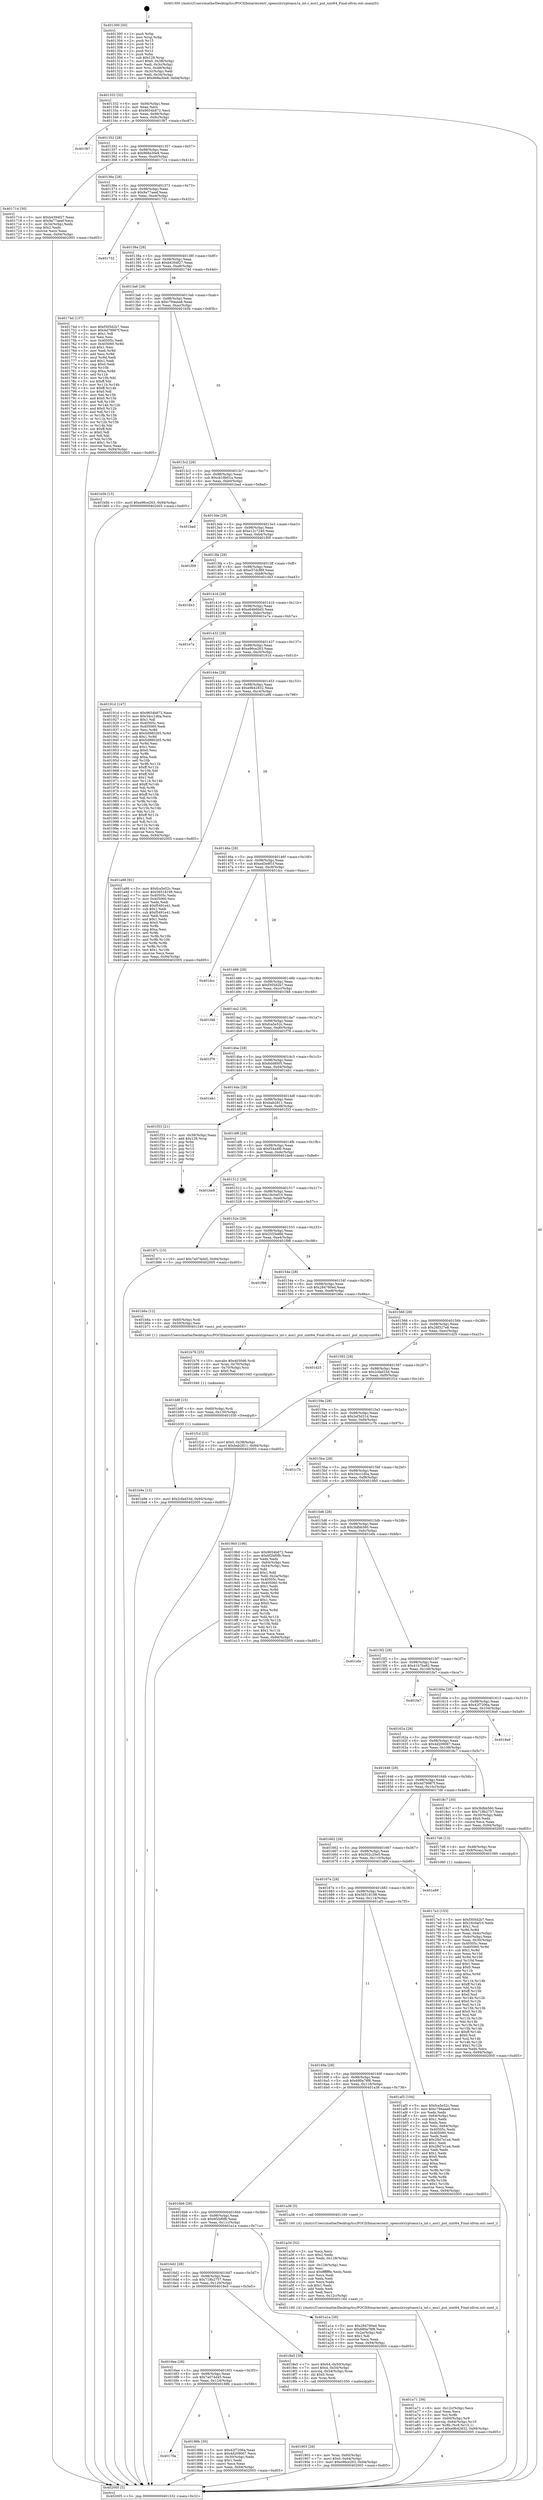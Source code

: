 digraph "0x401300" {
  label = "0x401300 (/mnt/c/Users/mathe/Desktop/tcc/POCII/binaries/extr_opensslcryptoasn1a_int.c_asn1_put_uint64_Final-ollvm.out::main(0))"
  labelloc = "t"
  node[shape=record]

  Entry [label="",width=0.3,height=0.3,shape=circle,fillcolor=black,style=filled]
  "0x401332" [label="{
     0x401332 [32]\l
     | [instrs]\l
     &nbsp;&nbsp;0x401332 \<+6\>: mov -0x94(%rbp),%eax\l
     &nbsp;&nbsp;0x401338 \<+2\>: mov %eax,%ecx\l
     &nbsp;&nbsp;0x40133a \<+6\>: sub $0x9654b872,%ecx\l
     &nbsp;&nbsp;0x401340 \<+6\>: mov %eax,-0x98(%rbp)\l
     &nbsp;&nbsp;0x401346 \<+6\>: mov %ecx,-0x9c(%rbp)\l
     &nbsp;&nbsp;0x40134c \<+6\>: je 0000000000401f67 \<main+0xc67\>\l
  }"]
  "0x401f67" [label="{
     0x401f67\l
  }", style=dashed]
  "0x401352" [label="{
     0x401352 [28]\l
     | [instrs]\l
     &nbsp;&nbsp;0x401352 \<+5\>: jmp 0000000000401357 \<main+0x57\>\l
     &nbsp;&nbsp;0x401357 \<+6\>: mov -0x98(%rbp),%eax\l
     &nbsp;&nbsp;0x40135d \<+5\>: sub $0x968a30e8,%eax\l
     &nbsp;&nbsp;0x401362 \<+6\>: mov %eax,-0xa0(%rbp)\l
     &nbsp;&nbsp;0x401368 \<+6\>: je 0000000000401714 \<main+0x414\>\l
  }"]
  Exit [label="",width=0.3,height=0.3,shape=circle,fillcolor=black,style=filled,peripheries=2]
  "0x401714" [label="{
     0x401714 [30]\l
     | [instrs]\l
     &nbsp;&nbsp;0x401714 \<+5\>: mov $0xb4394f27,%eax\l
     &nbsp;&nbsp;0x401719 \<+5\>: mov $0x9a77aeef,%ecx\l
     &nbsp;&nbsp;0x40171e \<+3\>: mov -0x34(%rbp),%edx\l
     &nbsp;&nbsp;0x401721 \<+3\>: cmp $0x2,%edx\l
     &nbsp;&nbsp;0x401724 \<+3\>: cmovne %ecx,%eax\l
     &nbsp;&nbsp;0x401727 \<+6\>: mov %eax,-0x94(%rbp)\l
     &nbsp;&nbsp;0x40172d \<+5\>: jmp 0000000000402005 \<main+0xd05\>\l
  }"]
  "0x40136e" [label="{
     0x40136e [28]\l
     | [instrs]\l
     &nbsp;&nbsp;0x40136e \<+5\>: jmp 0000000000401373 \<main+0x73\>\l
     &nbsp;&nbsp;0x401373 \<+6\>: mov -0x98(%rbp),%eax\l
     &nbsp;&nbsp;0x401379 \<+5\>: sub $0x9a77aeef,%eax\l
     &nbsp;&nbsp;0x40137e \<+6\>: mov %eax,-0xa4(%rbp)\l
     &nbsp;&nbsp;0x401384 \<+6\>: je 0000000000401732 \<main+0x432\>\l
  }"]
  "0x402005" [label="{
     0x402005 [5]\l
     | [instrs]\l
     &nbsp;&nbsp;0x402005 \<+5\>: jmp 0000000000401332 \<main+0x32\>\l
  }"]
  "0x401300" [label="{
     0x401300 [50]\l
     | [instrs]\l
     &nbsp;&nbsp;0x401300 \<+1\>: push %rbp\l
     &nbsp;&nbsp;0x401301 \<+3\>: mov %rsp,%rbp\l
     &nbsp;&nbsp;0x401304 \<+2\>: push %r15\l
     &nbsp;&nbsp;0x401306 \<+2\>: push %r14\l
     &nbsp;&nbsp;0x401308 \<+2\>: push %r13\l
     &nbsp;&nbsp;0x40130a \<+2\>: push %r12\l
     &nbsp;&nbsp;0x40130c \<+1\>: push %rbx\l
     &nbsp;&nbsp;0x40130d \<+7\>: sub $0x128,%rsp\l
     &nbsp;&nbsp;0x401314 \<+7\>: movl $0x0,-0x38(%rbp)\l
     &nbsp;&nbsp;0x40131b \<+3\>: mov %edi,-0x3c(%rbp)\l
     &nbsp;&nbsp;0x40131e \<+4\>: mov %rsi,-0x48(%rbp)\l
     &nbsp;&nbsp;0x401322 \<+3\>: mov -0x3c(%rbp),%edi\l
     &nbsp;&nbsp;0x401325 \<+3\>: mov %edi,-0x34(%rbp)\l
     &nbsp;&nbsp;0x401328 \<+10\>: movl $0x968a30e8,-0x94(%rbp)\l
  }"]
  "0x401b9e" [label="{
     0x401b9e [15]\l
     | [instrs]\l
     &nbsp;&nbsp;0x401b9e \<+10\>: movl $0x2cfad33d,-0x94(%rbp)\l
     &nbsp;&nbsp;0x401ba8 \<+5\>: jmp 0000000000402005 \<main+0xd05\>\l
  }"]
  "0x401732" [label="{
     0x401732\l
  }", style=dashed]
  "0x40138a" [label="{
     0x40138a [28]\l
     | [instrs]\l
     &nbsp;&nbsp;0x40138a \<+5\>: jmp 000000000040138f \<main+0x8f\>\l
     &nbsp;&nbsp;0x40138f \<+6\>: mov -0x98(%rbp),%eax\l
     &nbsp;&nbsp;0x401395 \<+5\>: sub $0xb4394f27,%eax\l
     &nbsp;&nbsp;0x40139a \<+6\>: mov %eax,-0xa8(%rbp)\l
     &nbsp;&nbsp;0x4013a0 \<+6\>: je 000000000040174d \<main+0x44d\>\l
  }"]
  "0x401b8f" [label="{
     0x401b8f [15]\l
     | [instrs]\l
     &nbsp;&nbsp;0x401b8f \<+4\>: mov -0x60(%rbp),%rdi\l
     &nbsp;&nbsp;0x401b93 \<+6\>: mov %eax,-0x130(%rbp)\l
     &nbsp;&nbsp;0x401b99 \<+5\>: call 0000000000401030 \<free@plt\>\l
     | [calls]\l
     &nbsp;&nbsp;0x401030 \{1\} (unknown)\l
  }"]
  "0x40174d" [label="{
     0x40174d [137]\l
     | [instrs]\l
     &nbsp;&nbsp;0x40174d \<+5\>: mov $0xf305d2b7,%eax\l
     &nbsp;&nbsp;0x401752 \<+5\>: mov $0x4d79987f,%ecx\l
     &nbsp;&nbsp;0x401757 \<+2\>: mov $0x1,%dl\l
     &nbsp;&nbsp;0x401759 \<+2\>: xor %esi,%esi\l
     &nbsp;&nbsp;0x40175b \<+7\>: mov 0x40505c,%edi\l
     &nbsp;&nbsp;0x401762 \<+8\>: mov 0x405060,%r8d\l
     &nbsp;&nbsp;0x40176a \<+3\>: sub $0x1,%esi\l
     &nbsp;&nbsp;0x40176d \<+3\>: mov %edi,%r9d\l
     &nbsp;&nbsp;0x401770 \<+3\>: add %esi,%r9d\l
     &nbsp;&nbsp;0x401773 \<+4\>: imul %r9d,%edi\l
     &nbsp;&nbsp;0x401777 \<+3\>: and $0x1,%edi\l
     &nbsp;&nbsp;0x40177a \<+3\>: cmp $0x0,%edi\l
     &nbsp;&nbsp;0x40177d \<+4\>: sete %r10b\l
     &nbsp;&nbsp;0x401781 \<+4\>: cmp $0xa,%r8d\l
     &nbsp;&nbsp;0x401785 \<+4\>: setl %r11b\l
     &nbsp;&nbsp;0x401789 \<+3\>: mov %r10b,%bl\l
     &nbsp;&nbsp;0x40178c \<+3\>: xor $0xff,%bl\l
     &nbsp;&nbsp;0x40178f \<+3\>: mov %r11b,%r14b\l
     &nbsp;&nbsp;0x401792 \<+4\>: xor $0xff,%r14b\l
     &nbsp;&nbsp;0x401796 \<+3\>: xor $0x0,%dl\l
     &nbsp;&nbsp;0x401799 \<+3\>: mov %bl,%r15b\l
     &nbsp;&nbsp;0x40179c \<+4\>: and $0x0,%r15b\l
     &nbsp;&nbsp;0x4017a0 \<+3\>: and %dl,%r10b\l
     &nbsp;&nbsp;0x4017a3 \<+3\>: mov %r14b,%r12b\l
     &nbsp;&nbsp;0x4017a6 \<+4\>: and $0x0,%r12b\l
     &nbsp;&nbsp;0x4017aa \<+3\>: and %dl,%r11b\l
     &nbsp;&nbsp;0x4017ad \<+3\>: or %r10b,%r15b\l
     &nbsp;&nbsp;0x4017b0 \<+3\>: or %r11b,%r12b\l
     &nbsp;&nbsp;0x4017b3 \<+3\>: xor %r12b,%r15b\l
     &nbsp;&nbsp;0x4017b6 \<+3\>: or %r14b,%bl\l
     &nbsp;&nbsp;0x4017b9 \<+3\>: xor $0xff,%bl\l
     &nbsp;&nbsp;0x4017bc \<+3\>: or $0x0,%dl\l
     &nbsp;&nbsp;0x4017bf \<+2\>: and %dl,%bl\l
     &nbsp;&nbsp;0x4017c1 \<+3\>: or %bl,%r15b\l
     &nbsp;&nbsp;0x4017c4 \<+4\>: test $0x1,%r15b\l
     &nbsp;&nbsp;0x4017c8 \<+3\>: cmovne %ecx,%eax\l
     &nbsp;&nbsp;0x4017cb \<+6\>: mov %eax,-0x94(%rbp)\l
     &nbsp;&nbsp;0x4017d1 \<+5\>: jmp 0000000000402005 \<main+0xd05\>\l
  }"]
  "0x4013a6" [label="{
     0x4013a6 [28]\l
     | [instrs]\l
     &nbsp;&nbsp;0x4013a6 \<+5\>: jmp 00000000004013ab \<main+0xab\>\l
     &nbsp;&nbsp;0x4013ab \<+6\>: mov -0x98(%rbp),%eax\l
     &nbsp;&nbsp;0x4013b1 \<+5\>: sub $0xc794aaa8,%eax\l
     &nbsp;&nbsp;0x4013b6 \<+6\>: mov %eax,-0xac(%rbp)\l
     &nbsp;&nbsp;0x4013bc \<+6\>: je 0000000000401b5b \<main+0x85b\>\l
  }"]
  "0x401b76" [label="{
     0x401b76 [25]\l
     | [instrs]\l
     &nbsp;&nbsp;0x401b76 \<+10\>: movabs $0x4030d6,%rdi\l
     &nbsp;&nbsp;0x401b80 \<+4\>: mov %rax,-0x70(%rbp)\l
     &nbsp;&nbsp;0x401b84 \<+4\>: mov -0x70(%rbp),%rsi\l
     &nbsp;&nbsp;0x401b88 \<+2\>: mov $0x0,%al\l
     &nbsp;&nbsp;0x401b8a \<+5\>: call 0000000000401040 \<printf@plt\>\l
     | [calls]\l
     &nbsp;&nbsp;0x401040 \{1\} (unknown)\l
  }"]
  "0x401b5b" [label="{
     0x401b5b [15]\l
     | [instrs]\l
     &nbsp;&nbsp;0x401b5b \<+10\>: movl $0xe96ce263,-0x94(%rbp)\l
     &nbsp;&nbsp;0x401b65 \<+5\>: jmp 0000000000402005 \<main+0xd05\>\l
  }"]
  "0x4013c2" [label="{
     0x4013c2 [28]\l
     | [instrs]\l
     &nbsp;&nbsp;0x4013c2 \<+5\>: jmp 00000000004013c7 \<main+0xc7\>\l
     &nbsp;&nbsp;0x4013c7 \<+6\>: mov -0x98(%rbp),%eax\l
     &nbsp;&nbsp;0x4013cd \<+5\>: sub $0xcb18b01a,%eax\l
     &nbsp;&nbsp;0x4013d2 \<+6\>: mov %eax,-0xb0(%rbp)\l
     &nbsp;&nbsp;0x4013d8 \<+6\>: je 0000000000401bad \<main+0x8ad\>\l
  }"]
  "0x401a71" [label="{
     0x401a71 [39]\l
     | [instrs]\l
     &nbsp;&nbsp;0x401a71 \<+6\>: mov -0x12c(%rbp),%ecx\l
     &nbsp;&nbsp;0x401a77 \<+3\>: imul %eax,%ecx\l
     &nbsp;&nbsp;0x401a7a \<+3\>: mov %cl,%r8b\l
     &nbsp;&nbsp;0x401a7d \<+4\>: mov -0x60(%rbp),%r9\l
     &nbsp;&nbsp;0x401a81 \<+4\>: movslq -0x64(%rbp),%r10\l
     &nbsp;&nbsp;0x401a85 \<+4\>: mov %r8b,(%r9,%r10,1)\l
     &nbsp;&nbsp;0x401a89 \<+10\>: movl $0xe9b42832,-0x94(%rbp)\l
     &nbsp;&nbsp;0x401a93 \<+5\>: jmp 0000000000402005 \<main+0xd05\>\l
  }"]
  "0x401bad" [label="{
     0x401bad\l
  }", style=dashed]
  "0x4013de" [label="{
     0x4013de [28]\l
     | [instrs]\l
     &nbsp;&nbsp;0x4013de \<+5\>: jmp 00000000004013e3 \<main+0xe3\>\l
     &nbsp;&nbsp;0x4013e3 \<+6\>: mov -0x98(%rbp),%eax\l
     &nbsp;&nbsp;0x4013e9 \<+5\>: sub $0xe12c7240,%eax\l
     &nbsp;&nbsp;0x4013ee \<+6\>: mov %eax,-0xb4(%rbp)\l
     &nbsp;&nbsp;0x4013f4 \<+6\>: je 0000000000401f09 \<main+0xc09\>\l
  }"]
  "0x401a3d" [label="{
     0x401a3d [52]\l
     | [instrs]\l
     &nbsp;&nbsp;0x401a3d \<+2\>: xor %ecx,%ecx\l
     &nbsp;&nbsp;0x401a3f \<+5\>: mov $0x2,%edx\l
     &nbsp;&nbsp;0x401a44 \<+6\>: mov %edx,-0x128(%rbp)\l
     &nbsp;&nbsp;0x401a4a \<+1\>: cltd\l
     &nbsp;&nbsp;0x401a4b \<+6\>: mov -0x128(%rbp),%esi\l
     &nbsp;&nbsp;0x401a51 \<+2\>: idiv %esi\l
     &nbsp;&nbsp;0x401a53 \<+6\>: imul $0xfffffffe,%edx,%edx\l
     &nbsp;&nbsp;0x401a59 \<+2\>: mov %ecx,%edi\l
     &nbsp;&nbsp;0x401a5b \<+2\>: sub %edx,%edi\l
     &nbsp;&nbsp;0x401a5d \<+2\>: mov %ecx,%edx\l
     &nbsp;&nbsp;0x401a5f \<+3\>: sub $0x1,%edx\l
     &nbsp;&nbsp;0x401a62 \<+2\>: add %edx,%edi\l
     &nbsp;&nbsp;0x401a64 \<+2\>: sub %edi,%ecx\l
     &nbsp;&nbsp;0x401a66 \<+6\>: mov %ecx,-0x12c(%rbp)\l
     &nbsp;&nbsp;0x401a6c \<+5\>: call 0000000000401160 \<next_i\>\l
     | [calls]\l
     &nbsp;&nbsp;0x401160 \{4\} (/mnt/c/Users/mathe/Desktop/tcc/POCII/binaries/extr_opensslcryptoasn1a_int.c_asn1_put_uint64_Final-ollvm.out::next_i)\l
  }"]
  "0x401f09" [label="{
     0x401f09\l
  }", style=dashed]
  "0x4013fa" [label="{
     0x4013fa [28]\l
     | [instrs]\l
     &nbsp;&nbsp;0x4013fa \<+5\>: jmp 00000000004013ff \<main+0xff\>\l
     &nbsp;&nbsp;0x4013ff \<+6\>: mov -0x98(%rbp),%eax\l
     &nbsp;&nbsp;0x401405 \<+5\>: sub $0xe57dcf89,%eax\l
     &nbsp;&nbsp;0x40140a \<+6\>: mov %eax,-0xb8(%rbp)\l
     &nbsp;&nbsp;0x401410 \<+6\>: je 0000000000401d43 \<main+0xa43\>\l
  }"]
  "0x401903" [label="{
     0x401903 [26]\l
     | [instrs]\l
     &nbsp;&nbsp;0x401903 \<+4\>: mov %rax,-0x60(%rbp)\l
     &nbsp;&nbsp;0x401907 \<+7\>: movl $0x0,-0x64(%rbp)\l
     &nbsp;&nbsp;0x40190e \<+10\>: movl $0xe96ce263,-0x94(%rbp)\l
     &nbsp;&nbsp;0x401918 \<+5\>: jmp 0000000000402005 \<main+0xd05\>\l
  }"]
  "0x401d43" [label="{
     0x401d43\l
  }", style=dashed]
  "0x401416" [label="{
     0x401416 [28]\l
     | [instrs]\l
     &nbsp;&nbsp;0x401416 \<+5\>: jmp 000000000040141b \<main+0x11b\>\l
     &nbsp;&nbsp;0x40141b \<+6\>: mov -0x98(%rbp),%eax\l
     &nbsp;&nbsp;0x401421 \<+5\>: sub $0xe64b6bd3,%eax\l
     &nbsp;&nbsp;0x401426 \<+6\>: mov %eax,-0xbc(%rbp)\l
     &nbsp;&nbsp;0x40142c \<+6\>: je 0000000000401e7a \<main+0xb7a\>\l
  }"]
  "0x40170a" [label="{
     0x40170a\l
  }", style=dashed]
  "0x401e7a" [label="{
     0x401e7a\l
  }", style=dashed]
  "0x401432" [label="{
     0x401432 [28]\l
     | [instrs]\l
     &nbsp;&nbsp;0x401432 \<+5\>: jmp 0000000000401437 \<main+0x137\>\l
     &nbsp;&nbsp;0x401437 \<+6\>: mov -0x98(%rbp),%eax\l
     &nbsp;&nbsp;0x40143d \<+5\>: sub $0xe96ce263,%eax\l
     &nbsp;&nbsp;0x401442 \<+6\>: mov %eax,-0xc0(%rbp)\l
     &nbsp;&nbsp;0x401448 \<+6\>: je 000000000040191d \<main+0x61d\>\l
  }"]
  "0x40188b" [label="{
     0x40188b [30]\l
     | [instrs]\l
     &nbsp;&nbsp;0x40188b \<+5\>: mov $0x42f7206a,%eax\l
     &nbsp;&nbsp;0x401890 \<+5\>: mov $0x4d209067,%ecx\l
     &nbsp;&nbsp;0x401895 \<+3\>: mov -0x30(%rbp),%edx\l
     &nbsp;&nbsp;0x401898 \<+3\>: cmp $0x1,%edx\l
     &nbsp;&nbsp;0x40189b \<+3\>: cmovl %ecx,%eax\l
     &nbsp;&nbsp;0x40189e \<+6\>: mov %eax,-0x94(%rbp)\l
     &nbsp;&nbsp;0x4018a4 \<+5\>: jmp 0000000000402005 \<main+0xd05\>\l
  }"]
  "0x40191d" [label="{
     0x40191d [147]\l
     | [instrs]\l
     &nbsp;&nbsp;0x40191d \<+5\>: mov $0x9654b872,%eax\l
     &nbsp;&nbsp;0x401922 \<+5\>: mov $0x34cc1d0a,%ecx\l
     &nbsp;&nbsp;0x401927 \<+2\>: mov $0x1,%dl\l
     &nbsp;&nbsp;0x401929 \<+7\>: mov 0x40505c,%esi\l
     &nbsp;&nbsp;0x401930 \<+7\>: mov 0x405060,%edi\l
     &nbsp;&nbsp;0x401937 \<+3\>: mov %esi,%r8d\l
     &nbsp;&nbsp;0x40193a \<+7\>: add $0x5d980265,%r8d\l
     &nbsp;&nbsp;0x401941 \<+4\>: sub $0x1,%r8d\l
     &nbsp;&nbsp;0x401945 \<+7\>: sub $0x5d980265,%r8d\l
     &nbsp;&nbsp;0x40194c \<+4\>: imul %r8d,%esi\l
     &nbsp;&nbsp;0x401950 \<+3\>: and $0x1,%esi\l
     &nbsp;&nbsp;0x401953 \<+3\>: cmp $0x0,%esi\l
     &nbsp;&nbsp;0x401956 \<+4\>: sete %r9b\l
     &nbsp;&nbsp;0x40195a \<+3\>: cmp $0xa,%edi\l
     &nbsp;&nbsp;0x40195d \<+4\>: setl %r10b\l
     &nbsp;&nbsp;0x401961 \<+3\>: mov %r9b,%r11b\l
     &nbsp;&nbsp;0x401964 \<+4\>: xor $0xff,%r11b\l
     &nbsp;&nbsp;0x401968 \<+3\>: mov %r10b,%bl\l
     &nbsp;&nbsp;0x40196b \<+3\>: xor $0xff,%bl\l
     &nbsp;&nbsp;0x40196e \<+3\>: xor $0x1,%dl\l
     &nbsp;&nbsp;0x401971 \<+3\>: mov %r11b,%r14b\l
     &nbsp;&nbsp;0x401974 \<+4\>: and $0xff,%r14b\l
     &nbsp;&nbsp;0x401978 \<+3\>: and %dl,%r9b\l
     &nbsp;&nbsp;0x40197b \<+3\>: mov %bl,%r15b\l
     &nbsp;&nbsp;0x40197e \<+4\>: and $0xff,%r15b\l
     &nbsp;&nbsp;0x401982 \<+3\>: and %dl,%r10b\l
     &nbsp;&nbsp;0x401985 \<+3\>: or %r9b,%r14b\l
     &nbsp;&nbsp;0x401988 \<+3\>: or %r10b,%r15b\l
     &nbsp;&nbsp;0x40198b \<+3\>: xor %r15b,%r14b\l
     &nbsp;&nbsp;0x40198e \<+3\>: or %bl,%r11b\l
     &nbsp;&nbsp;0x401991 \<+4\>: xor $0xff,%r11b\l
     &nbsp;&nbsp;0x401995 \<+3\>: or $0x1,%dl\l
     &nbsp;&nbsp;0x401998 \<+3\>: and %dl,%r11b\l
     &nbsp;&nbsp;0x40199b \<+3\>: or %r11b,%r14b\l
     &nbsp;&nbsp;0x40199e \<+4\>: test $0x1,%r14b\l
     &nbsp;&nbsp;0x4019a2 \<+3\>: cmovne %ecx,%eax\l
     &nbsp;&nbsp;0x4019a5 \<+6\>: mov %eax,-0x94(%rbp)\l
     &nbsp;&nbsp;0x4019ab \<+5\>: jmp 0000000000402005 \<main+0xd05\>\l
  }"]
  "0x40144e" [label="{
     0x40144e [28]\l
     | [instrs]\l
     &nbsp;&nbsp;0x40144e \<+5\>: jmp 0000000000401453 \<main+0x153\>\l
     &nbsp;&nbsp;0x401453 \<+6\>: mov -0x98(%rbp),%eax\l
     &nbsp;&nbsp;0x401459 \<+5\>: sub $0xe9b42832,%eax\l
     &nbsp;&nbsp;0x40145e \<+6\>: mov %eax,-0xc4(%rbp)\l
     &nbsp;&nbsp;0x401464 \<+6\>: je 0000000000401a98 \<main+0x798\>\l
  }"]
  "0x4016ee" [label="{
     0x4016ee [28]\l
     | [instrs]\l
     &nbsp;&nbsp;0x4016ee \<+5\>: jmp 00000000004016f3 \<main+0x3f3\>\l
     &nbsp;&nbsp;0x4016f3 \<+6\>: mov -0x98(%rbp),%eax\l
     &nbsp;&nbsp;0x4016f9 \<+5\>: sub $0x7a074d45,%eax\l
     &nbsp;&nbsp;0x4016fe \<+6\>: mov %eax,-0x124(%rbp)\l
     &nbsp;&nbsp;0x401704 \<+6\>: je 000000000040188b \<main+0x58b\>\l
  }"]
  "0x401a98" [label="{
     0x401a98 [91]\l
     | [instrs]\l
     &nbsp;&nbsp;0x401a98 \<+5\>: mov $0xfca5e52c,%eax\l
     &nbsp;&nbsp;0x401a9d \<+5\>: mov $0x56518198,%ecx\l
     &nbsp;&nbsp;0x401aa2 \<+7\>: mov 0x40505c,%edx\l
     &nbsp;&nbsp;0x401aa9 \<+7\>: mov 0x405060,%esi\l
     &nbsp;&nbsp;0x401ab0 \<+2\>: mov %edx,%edi\l
     &nbsp;&nbsp;0x401ab2 \<+6\>: add $0xf5491e41,%edi\l
     &nbsp;&nbsp;0x401ab8 \<+3\>: sub $0x1,%edi\l
     &nbsp;&nbsp;0x401abb \<+6\>: sub $0xf5491e41,%edi\l
     &nbsp;&nbsp;0x401ac1 \<+3\>: imul %edi,%edx\l
     &nbsp;&nbsp;0x401ac4 \<+3\>: and $0x1,%edx\l
     &nbsp;&nbsp;0x401ac7 \<+3\>: cmp $0x0,%edx\l
     &nbsp;&nbsp;0x401aca \<+4\>: sete %r8b\l
     &nbsp;&nbsp;0x401ace \<+3\>: cmp $0xa,%esi\l
     &nbsp;&nbsp;0x401ad1 \<+4\>: setl %r9b\l
     &nbsp;&nbsp;0x401ad5 \<+3\>: mov %r8b,%r10b\l
     &nbsp;&nbsp;0x401ad8 \<+3\>: and %r9b,%r10b\l
     &nbsp;&nbsp;0x401adb \<+3\>: xor %r9b,%r8b\l
     &nbsp;&nbsp;0x401ade \<+3\>: or %r8b,%r10b\l
     &nbsp;&nbsp;0x401ae1 \<+4\>: test $0x1,%r10b\l
     &nbsp;&nbsp;0x401ae5 \<+3\>: cmovne %ecx,%eax\l
     &nbsp;&nbsp;0x401ae8 \<+6\>: mov %eax,-0x94(%rbp)\l
     &nbsp;&nbsp;0x401aee \<+5\>: jmp 0000000000402005 \<main+0xd05\>\l
  }"]
  "0x40146a" [label="{
     0x40146a [28]\l
     | [instrs]\l
     &nbsp;&nbsp;0x40146a \<+5\>: jmp 000000000040146f \<main+0x16f\>\l
     &nbsp;&nbsp;0x40146f \<+6\>: mov -0x98(%rbp),%eax\l
     &nbsp;&nbsp;0x401475 \<+5\>: sub $0xed3e9f1f,%eax\l
     &nbsp;&nbsp;0x40147a \<+6\>: mov %eax,-0xc8(%rbp)\l
     &nbsp;&nbsp;0x401480 \<+6\>: je 0000000000401dcc \<main+0xacc\>\l
  }"]
  "0x4018e5" [label="{
     0x4018e5 [30]\l
     | [instrs]\l
     &nbsp;&nbsp;0x4018e5 \<+7\>: movl $0x64,-0x50(%rbp)\l
     &nbsp;&nbsp;0x4018ec \<+7\>: movl $0x4,-0x54(%rbp)\l
     &nbsp;&nbsp;0x4018f3 \<+4\>: movslq -0x54(%rbp),%rax\l
     &nbsp;&nbsp;0x4018f7 \<+4\>: shl $0x0,%rax\l
     &nbsp;&nbsp;0x4018fb \<+3\>: mov %rax,%rdi\l
     &nbsp;&nbsp;0x4018fe \<+5\>: call 0000000000401050 \<malloc@plt\>\l
     | [calls]\l
     &nbsp;&nbsp;0x401050 \{1\} (unknown)\l
  }"]
  "0x401dcc" [label="{
     0x401dcc\l
  }", style=dashed]
  "0x401486" [label="{
     0x401486 [28]\l
     | [instrs]\l
     &nbsp;&nbsp;0x401486 \<+5\>: jmp 000000000040148b \<main+0x18b\>\l
     &nbsp;&nbsp;0x40148b \<+6\>: mov -0x98(%rbp),%eax\l
     &nbsp;&nbsp;0x401491 \<+5\>: sub $0xf305d2b7,%eax\l
     &nbsp;&nbsp;0x401496 \<+6\>: mov %eax,-0xcc(%rbp)\l
     &nbsp;&nbsp;0x40149c \<+6\>: je 0000000000401f48 \<main+0xc48\>\l
  }"]
  "0x4016d2" [label="{
     0x4016d2 [28]\l
     | [instrs]\l
     &nbsp;&nbsp;0x4016d2 \<+5\>: jmp 00000000004016d7 \<main+0x3d7\>\l
     &nbsp;&nbsp;0x4016d7 \<+6\>: mov -0x98(%rbp),%eax\l
     &nbsp;&nbsp;0x4016dd \<+5\>: sub $0x718b2757,%eax\l
     &nbsp;&nbsp;0x4016e2 \<+6\>: mov %eax,-0x120(%rbp)\l
     &nbsp;&nbsp;0x4016e8 \<+6\>: je 00000000004018e5 \<main+0x5e5\>\l
  }"]
  "0x401f48" [label="{
     0x401f48\l
  }", style=dashed]
  "0x4014a2" [label="{
     0x4014a2 [28]\l
     | [instrs]\l
     &nbsp;&nbsp;0x4014a2 \<+5\>: jmp 00000000004014a7 \<main+0x1a7\>\l
     &nbsp;&nbsp;0x4014a7 \<+6\>: mov -0x98(%rbp),%eax\l
     &nbsp;&nbsp;0x4014ad \<+5\>: sub $0xfca5e52c,%eax\l
     &nbsp;&nbsp;0x4014b2 \<+6\>: mov %eax,-0xd0(%rbp)\l
     &nbsp;&nbsp;0x4014b8 \<+6\>: je 0000000000401f76 \<main+0xc76\>\l
  }"]
  "0x401a1a" [label="{
     0x401a1a [30]\l
     | [instrs]\l
     &nbsp;&nbsp;0x401a1a \<+5\>: mov $0x284780ed,%eax\l
     &nbsp;&nbsp;0x401a1f \<+5\>: mov $0x680a78f6,%ecx\l
     &nbsp;&nbsp;0x401a24 \<+3\>: mov -0x2a(%rbp),%dl\l
     &nbsp;&nbsp;0x401a27 \<+3\>: test $0x1,%dl\l
     &nbsp;&nbsp;0x401a2a \<+3\>: cmovne %ecx,%eax\l
     &nbsp;&nbsp;0x401a2d \<+6\>: mov %eax,-0x94(%rbp)\l
     &nbsp;&nbsp;0x401a33 \<+5\>: jmp 0000000000402005 \<main+0xd05\>\l
  }"]
  "0x401f76" [label="{
     0x401f76\l
  }", style=dashed]
  "0x4014be" [label="{
     0x4014be [28]\l
     | [instrs]\l
     &nbsp;&nbsp;0x4014be \<+5\>: jmp 00000000004014c3 \<main+0x1c3\>\l
     &nbsp;&nbsp;0x4014c3 \<+6\>: mov -0x98(%rbp),%eax\l
     &nbsp;&nbsp;0x4014c9 \<+5\>: sub $0x6d48005,%eax\l
     &nbsp;&nbsp;0x4014ce \<+6\>: mov %eax,-0xd4(%rbp)\l
     &nbsp;&nbsp;0x4014d4 \<+6\>: je 0000000000401eb1 \<main+0xbb1\>\l
  }"]
  "0x4016b6" [label="{
     0x4016b6 [28]\l
     | [instrs]\l
     &nbsp;&nbsp;0x4016b6 \<+5\>: jmp 00000000004016bb \<main+0x3bb\>\l
     &nbsp;&nbsp;0x4016bb \<+6\>: mov -0x98(%rbp),%eax\l
     &nbsp;&nbsp;0x4016c1 \<+5\>: sub $0x6f2bf0fb,%eax\l
     &nbsp;&nbsp;0x4016c6 \<+6\>: mov %eax,-0x11c(%rbp)\l
     &nbsp;&nbsp;0x4016cc \<+6\>: je 0000000000401a1a \<main+0x71a\>\l
  }"]
  "0x401eb1" [label="{
     0x401eb1\l
  }", style=dashed]
  "0x4014da" [label="{
     0x4014da [28]\l
     | [instrs]\l
     &nbsp;&nbsp;0x4014da \<+5\>: jmp 00000000004014df \<main+0x1df\>\l
     &nbsp;&nbsp;0x4014df \<+6\>: mov -0x98(%rbp),%eax\l
     &nbsp;&nbsp;0x4014e5 \<+5\>: sub $0xbab2811,%eax\l
     &nbsp;&nbsp;0x4014ea \<+6\>: mov %eax,-0xd8(%rbp)\l
     &nbsp;&nbsp;0x4014f0 \<+6\>: je 0000000000401f33 \<main+0xc33\>\l
  }"]
  "0x401a38" [label="{
     0x401a38 [5]\l
     | [instrs]\l
     &nbsp;&nbsp;0x401a38 \<+5\>: call 0000000000401160 \<next_i\>\l
     | [calls]\l
     &nbsp;&nbsp;0x401160 \{4\} (/mnt/c/Users/mathe/Desktop/tcc/POCII/binaries/extr_opensslcryptoasn1a_int.c_asn1_put_uint64_Final-ollvm.out::next_i)\l
  }"]
  "0x401f33" [label="{
     0x401f33 [21]\l
     | [instrs]\l
     &nbsp;&nbsp;0x401f33 \<+3\>: mov -0x38(%rbp),%eax\l
     &nbsp;&nbsp;0x401f36 \<+7\>: add $0x128,%rsp\l
     &nbsp;&nbsp;0x401f3d \<+1\>: pop %rbx\l
     &nbsp;&nbsp;0x401f3e \<+2\>: pop %r12\l
     &nbsp;&nbsp;0x401f40 \<+2\>: pop %r13\l
     &nbsp;&nbsp;0x401f42 \<+2\>: pop %r14\l
     &nbsp;&nbsp;0x401f44 \<+2\>: pop %r15\l
     &nbsp;&nbsp;0x401f46 \<+1\>: pop %rbp\l
     &nbsp;&nbsp;0x401f47 \<+1\>: ret\l
  }"]
  "0x4014f6" [label="{
     0x4014f6 [28]\l
     | [instrs]\l
     &nbsp;&nbsp;0x4014f6 \<+5\>: jmp 00000000004014fb \<main+0x1fb\>\l
     &nbsp;&nbsp;0x4014fb \<+6\>: mov -0x98(%rbp),%eax\l
     &nbsp;&nbsp;0x401501 \<+5\>: sub $0xf34a4f0,%eax\l
     &nbsp;&nbsp;0x401506 \<+6\>: mov %eax,-0xdc(%rbp)\l
     &nbsp;&nbsp;0x40150c \<+6\>: je 0000000000401be8 \<main+0x8e8\>\l
  }"]
  "0x40169a" [label="{
     0x40169a [28]\l
     | [instrs]\l
     &nbsp;&nbsp;0x40169a \<+5\>: jmp 000000000040169f \<main+0x39f\>\l
     &nbsp;&nbsp;0x40169f \<+6\>: mov -0x98(%rbp),%eax\l
     &nbsp;&nbsp;0x4016a5 \<+5\>: sub $0x680a78f6,%eax\l
     &nbsp;&nbsp;0x4016aa \<+6\>: mov %eax,-0x118(%rbp)\l
     &nbsp;&nbsp;0x4016b0 \<+6\>: je 0000000000401a38 \<main+0x738\>\l
  }"]
  "0x401be8" [label="{
     0x401be8\l
  }", style=dashed]
  "0x401512" [label="{
     0x401512 [28]\l
     | [instrs]\l
     &nbsp;&nbsp;0x401512 \<+5\>: jmp 0000000000401517 \<main+0x217\>\l
     &nbsp;&nbsp;0x401517 \<+6\>: mov -0x98(%rbp),%eax\l
     &nbsp;&nbsp;0x40151d \<+5\>: sub $0x16c0af10,%eax\l
     &nbsp;&nbsp;0x401522 \<+6\>: mov %eax,-0xe0(%rbp)\l
     &nbsp;&nbsp;0x401528 \<+6\>: je 000000000040187c \<main+0x57c\>\l
  }"]
  "0x401af3" [label="{
     0x401af3 [104]\l
     | [instrs]\l
     &nbsp;&nbsp;0x401af3 \<+5\>: mov $0xfca5e52c,%eax\l
     &nbsp;&nbsp;0x401af8 \<+5\>: mov $0xc794aaa8,%ecx\l
     &nbsp;&nbsp;0x401afd \<+2\>: xor %edx,%edx\l
     &nbsp;&nbsp;0x401aff \<+3\>: mov -0x64(%rbp),%esi\l
     &nbsp;&nbsp;0x401b02 \<+3\>: sub $0x1,%edx\l
     &nbsp;&nbsp;0x401b05 \<+2\>: sub %edx,%esi\l
     &nbsp;&nbsp;0x401b07 \<+3\>: mov %esi,-0x64(%rbp)\l
     &nbsp;&nbsp;0x401b0a \<+7\>: mov 0x40505c,%edx\l
     &nbsp;&nbsp;0x401b11 \<+7\>: mov 0x405060,%esi\l
     &nbsp;&nbsp;0x401b18 \<+2\>: mov %edx,%edi\l
     &nbsp;&nbsp;0x401b1a \<+6\>: add $0x28d7e1a4,%edi\l
     &nbsp;&nbsp;0x401b20 \<+3\>: sub $0x1,%edi\l
     &nbsp;&nbsp;0x401b23 \<+6\>: sub $0x28d7e1a4,%edi\l
     &nbsp;&nbsp;0x401b29 \<+3\>: imul %edi,%edx\l
     &nbsp;&nbsp;0x401b2c \<+3\>: and $0x1,%edx\l
     &nbsp;&nbsp;0x401b2f \<+3\>: cmp $0x0,%edx\l
     &nbsp;&nbsp;0x401b32 \<+4\>: sete %r8b\l
     &nbsp;&nbsp;0x401b36 \<+3\>: cmp $0xa,%esi\l
     &nbsp;&nbsp;0x401b39 \<+4\>: setl %r9b\l
     &nbsp;&nbsp;0x401b3d \<+3\>: mov %r8b,%r10b\l
     &nbsp;&nbsp;0x401b40 \<+3\>: and %r9b,%r10b\l
     &nbsp;&nbsp;0x401b43 \<+3\>: xor %r9b,%r8b\l
     &nbsp;&nbsp;0x401b46 \<+3\>: or %r8b,%r10b\l
     &nbsp;&nbsp;0x401b49 \<+4\>: test $0x1,%r10b\l
     &nbsp;&nbsp;0x401b4d \<+3\>: cmovne %ecx,%eax\l
     &nbsp;&nbsp;0x401b50 \<+6\>: mov %eax,-0x94(%rbp)\l
     &nbsp;&nbsp;0x401b56 \<+5\>: jmp 0000000000402005 \<main+0xd05\>\l
  }"]
  "0x40187c" [label="{
     0x40187c [15]\l
     | [instrs]\l
     &nbsp;&nbsp;0x40187c \<+10\>: movl $0x7a074d45,-0x94(%rbp)\l
     &nbsp;&nbsp;0x401886 \<+5\>: jmp 0000000000402005 \<main+0xd05\>\l
  }"]
  "0x40152e" [label="{
     0x40152e [28]\l
     | [instrs]\l
     &nbsp;&nbsp;0x40152e \<+5\>: jmp 0000000000401533 \<main+0x233\>\l
     &nbsp;&nbsp;0x401533 \<+6\>: mov -0x98(%rbp),%eax\l
     &nbsp;&nbsp;0x401539 \<+5\>: sub $0x2555e8fd,%eax\l
     &nbsp;&nbsp;0x40153e \<+6\>: mov %eax,-0xe4(%rbp)\l
     &nbsp;&nbsp;0x401544 \<+6\>: je 0000000000401f98 \<main+0xc98\>\l
  }"]
  "0x40167e" [label="{
     0x40167e [28]\l
     | [instrs]\l
     &nbsp;&nbsp;0x40167e \<+5\>: jmp 0000000000401683 \<main+0x383\>\l
     &nbsp;&nbsp;0x401683 \<+6\>: mov -0x98(%rbp),%eax\l
     &nbsp;&nbsp;0x401689 \<+5\>: sub $0x56518198,%eax\l
     &nbsp;&nbsp;0x40168e \<+6\>: mov %eax,-0x114(%rbp)\l
     &nbsp;&nbsp;0x401694 \<+6\>: je 0000000000401af3 \<main+0x7f3\>\l
  }"]
  "0x401f98" [label="{
     0x401f98\l
  }", style=dashed]
  "0x40154a" [label="{
     0x40154a [28]\l
     | [instrs]\l
     &nbsp;&nbsp;0x40154a \<+5\>: jmp 000000000040154f \<main+0x24f\>\l
     &nbsp;&nbsp;0x40154f \<+6\>: mov -0x98(%rbp),%eax\l
     &nbsp;&nbsp;0x401555 \<+5\>: sub $0x284780ed,%eax\l
     &nbsp;&nbsp;0x40155a \<+6\>: mov %eax,-0xe8(%rbp)\l
     &nbsp;&nbsp;0x401560 \<+6\>: je 0000000000401b6a \<main+0x86a\>\l
  }"]
  "0x401e89" [label="{
     0x401e89\l
  }", style=dashed]
  "0x401b6a" [label="{
     0x401b6a [12]\l
     | [instrs]\l
     &nbsp;&nbsp;0x401b6a \<+4\>: mov -0x60(%rbp),%rdi\l
     &nbsp;&nbsp;0x401b6e \<+3\>: mov -0x50(%rbp),%esi\l
     &nbsp;&nbsp;0x401b71 \<+5\>: call 0000000000401240 \<asn1_put_mymyuint64\>\l
     | [calls]\l
     &nbsp;&nbsp;0x401240 \{1\} (/mnt/c/Users/mathe/Desktop/tcc/POCII/binaries/extr_opensslcryptoasn1a_int.c_asn1_put_uint64_Final-ollvm.out::asn1_put_mymyuint64)\l
  }"]
  "0x401566" [label="{
     0x401566 [28]\l
     | [instrs]\l
     &nbsp;&nbsp;0x401566 \<+5\>: jmp 000000000040156b \<main+0x26b\>\l
     &nbsp;&nbsp;0x40156b \<+6\>: mov -0x98(%rbp),%eax\l
     &nbsp;&nbsp;0x401571 \<+5\>: sub $0x28f327e8,%eax\l
     &nbsp;&nbsp;0x401576 \<+6\>: mov %eax,-0xec(%rbp)\l
     &nbsp;&nbsp;0x40157c \<+6\>: je 0000000000401d25 \<main+0xa25\>\l
  }"]
  "0x4017e3" [label="{
     0x4017e3 [153]\l
     | [instrs]\l
     &nbsp;&nbsp;0x4017e3 \<+5\>: mov $0xf305d2b7,%ecx\l
     &nbsp;&nbsp;0x4017e8 \<+5\>: mov $0x16c0af10,%edx\l
     &nbsp;&nbsp;0x4017ed \<+3\>: mov $0x1,%sil\l
     &nbsp;&nbsp;0x4017f0 \<+3\>: xor %r8d,%r8d\l
     &nbsp;&nbsp;0x4017f3 \<+3\>: mov %eax,-0x4c(%rbp)\l
     &nbsp;&nbsp;0x4017f6 \<+3\>: mov -0x4c(%rbp),%eax\l
     &nbsp;&nbsp;0x4017f9 \<+3\>: mov %eax,-0x30(%rbp)\l
     &nbsp;&nbsp;0x4017fc \<+7\>: mov 0x40505c,%eax\l
     &nbsp;&nbsp;0x401803 \<+8\>: mov 0x405060,%r9d\l
     &nbsp;&nbsp;0x40180b \<+4\>: sub $0x1,%r8d\l
     &nbsp;&nbsp;0x40180f \<+3\>: mov %eax,%r10d\l
     &nbsp;&nbsp;0x401812 \<+3\>: add %r8d,%r10d\l
     &nbsp;&nbsp;0x401815 \<+4\>: imul %r10d,%eax\l
     &nbsp;&nbsp;0x401819 \<+3\>: and $0x1,%eax\l
     &nbsp;&nbsp;0x40181c \<+3\>: cmp $0x0,%eax\l
     &nbsp;&nbsp;0x40181f \<+4\>: sete %r11b\l
     &nbsp;&nbsp;0x401823 \<+4\>: cmp $0xa,%r9d\l
     &nbsp;&nbsp;0x401827 \<+3\>: setl %bl\l
     &nbsp;&nbsp;0x40182a \<+3\>: mov %r11b,%r14b\l
     &nbsp;&nbsp;0x40182d \<+4\>: xor $0xff,%r14b\l
     &nbsp;&nbsp;0x401831 \<+3\>: mov %bl,%r15b\l
     &nbsp;&nbsp;0x401834 \<+4\>: xor $0xff,%r15b\l
     &nbsp;&nbsp;0x401838 \<+4\>: xor $0x0,%sil\l
     &nbsp;&nbsp;0x40183c \<+3\>: mov %r14b,%r12b\l
     &nbsp;&nbsp;0x40183f \<+4\>: and $0x0,%r12b\l
     &nbsp;&nbsp;0x401843 \<+3\>: and %sil,%r11b\l
     &nbsp;&nbsp;0x401846 \<+3\>: mov %r15b,%r13b\l
     &nbsp;&nbsp;0x401849 \<+4\>: and $0x0,%r13b\l
     &nbsp;&nbsp;0x40184d \<+3\>: and %sil,%bl\l
     &nbsp;&nbsp;0x401850 \<+3\>: or %r11b,%r12b\l
     &nbsp;&nbsp;0x401853 \<+3\>: or %bl,%r13b\l
     &nbsp;&nbsp;0x401856 \<+3\>: xor %r13b,%r12b\l
     &nbsp;&nbsp;0x401859 \<+3\>: or %r15b,%r14b\l
     &nbsp;&nbsp;0x40185c \<+4\>: xor $0xff,%r14b\l
     &nbsp;&nbsp;0x401860 \<+4\>: or $0x0,%sil\l
     &nbsp;&nbsp;0x401864 \<+3\>: and %sil,%r14b\l
     &nbsp;&nbsp;0x401867 \<+3\>: or %r14b,%r12b\l
     &nbsp;&nbsp;0x40186a \<+4\>: test $0x1,%r12b\l
     &nbsp;&nbsp;0x40186e \<+3\>: cmovne %edx,%ecx\l
     &nbsp;&nbsp;0x401871 \<+6\>: mov %ecx,-0x94(%rbp)\l
     &nbsp;&nbsp;0x401877 \<+5\>: jmp 0000000000402005 \<main+0xd05\>\l
  }"]
  "0x401d25" [label="{
     0x401d25\l
  }", style=dashed]
  "0x401582" [label="{
     0x401582 [28]\l
     | [instrs]\l
     &nbsp;&nbsp;0x401582 \<+5\>: jmp 0000000000401587 \<main+0x287\>\l
     &nbsp;&nbsp;0x401587 \<+6\>: mov -0x98(%rbp),%eax\l
     &nbsp;&nbsp;0x40158d \<+5\>: sub $0x2cfad33d,%eax\l
     &nbsp;&nbsp;0x401592 \<+6\>: mov %eax,-0xf0(%rbp)\l
     &nbsp;&nbsp;0x401598 \<+6\>: je 0000000000401f1d \<main+0xc1d\>\l
  }"]
  "0x401662" [label="{
     0x401662 [28]\l
     | [instrs]\l
     &nbsp;&nbsp;0x401662 \<+5\>: jmp 0000000000401667 \<main+0x367\>\l
     &nbsp;&nbsp;0x401667 \<+6\>: mov -0x98(%rbp),%eax\l
     &nbsp;&nbsp;0x40166d \<+5\>: sub $0x502c25e5,%eax\l
     &nbsp;&nbsp;0x401672 \<+6\>: mov %eax,-0x110(%rbp)\l
     &nbsp;&nbsp;0x401678 \<+6\>: je 0000000000401e89 \<main+0xb89\>\l
  }"]
  "0x401f1d" [label="{
     0x401f1d [22]\l
     | [instrs]\l
     &nbsp;&nbsp;0x401f1d \<+7\>: movl $0x0,-0x38(%rbp)\l
     &nbsp;&nbsp;0x401f24 \<+10\>: movl $0xbab2811,-0x94(%rbp)\l
     &nbsp;&nbsp;0x401f2e \<+5\>: jmp 0000000000402005 \<main+0xd05\>\l
  }"]
  "0x40159e" [label="{
     0x40159e [28]\l
     | [instrs]\l
     &nbsp;&nbsp;0x40159e \<+5\>: jmp 00000000004015a3 \<main+0x2a3\>\l
     &nbsp;&nbsp;0x4015a3 \<+6\>: mov -0x98(%rbp),%eax\l
     &nbsp;&nbsp;0x4015a9 \<+5\>: sub $0x2ef3d31d,%eax\l
     &nbsp;&nbsp;0x4015ae \<+6\>: mov %eax,-0xf4(%rbp)\l
     &nbsp;&nbsp;0x4015b4 \<+6\>: je 0000000000401c7b \<main+0x97b\>\l
  }"]
  "0x4017d6" [label="{
     0x4017d6 [13]\l
     | [instrs]\l
     &nbsp;&nbsp;0x4017d6 \<+4\>: mov -0x48(%rbp),%rax\l
     &nbsp;&nbsp;0x4017da \<+4\>: mov 0x8(%rax),%rdi\l
     &nbsp;&nbsp;0x4017de \<+5\>: call 0000000000401060 \<atoi@plt\>\l
     | [calls]\l
     &nbsp;&nbsp;0x401060 \{1\} (unknown)\l
  }"]
  "0x401c7b" [label="{
     0x401c7b\l
  }", style=dashed]
  "0x4015ba" [label="{
     0x4015ba [28]\l
     | [instrs]\l
     &nbsp;&nbsp;0x4015ba \<+5\>: jmp 00000000004015bf \<main+0x2bf\>\l
     &nbsp;&nbsp;0x4015bf \<+6\>: mov -0x98(%rbp),%eax\l
     &nbsp;&nbsp;0x4015c5 \<+5\>: sub $0x34cc1d0a,%eax\l
     &nbsp;&nbsp;0x4015ca \<+6\>: mov %eax,-0xf8(%rbp)\l
     &nbsp;&nbsp;0x4015d0 \<+6\>: je 00000000004019b0 \<main+0x6b0\>\l
  }"]
  "0x401646" [label="{
     0x401646 [28]\l
     | [instrs]\l
     &nbsp;&nbsp;0x401646 \<+5\>: jmp 000000000040164b \<main+0x34b\>\l
     &nbsp;&nbsp;0x40164b \<+6\>: mov -0x98(%rbp),%eax\l
     &nbsp;&nbsp;0x401651 \<+5\>: sub $0x4d79987f,%eax\l
     &nbsp;&nbsp;0x401656 \<+6\>: mov %eax,-0x10c(%rbp)\l
     &nbsp;&nbsp;0x40165c \<+6\>: je 00000000004017d6 \<main+0x4d6\>\l
  }"]
  "0x4019b0" [label="{
     0x4019b0 [106]\l
     | [instrs]\l
     &nbsp;&nbsp;0x4019b0 \<+5\>: mov $0x9654b872,%eax\l
     &nbsp;&nbsp;0x4019b5 \<+5\>: mov $0x6f2bf0fb,%ecx\l
     &nbsp;&nbsp;0x4019ba \<+2\>: xor %edx,%edx\l
     &nbsp;&nbsp;0x4019bc \<+3\>: mov -0x64(%rbp),%esi\l
     &nbsp;&nbsp;0x4019bf \<+3\>: cmp -0x54(%rbp),%esi\l
     &nbsp;&nbsp;0x4019c2 \<+4\>: setl %dil\l
     &nbsp;&nbsp;0x4019c6 \<+4\>: and $0x1,%dil\l
     &nbsp;&nbsp;0x4019ca \<+4\>: mov %dil,-0x2a(%rbp)\l
     &nbsp;&nbsp;0x4019ce \<+7\>: mov 0x40505c,%esi\l
     &nbsp;&nbsp;0x4019d5 \<+8\>: mov 0x405060,%r8d\l
     &nbsp;&nbsp;0x4019dd \<+3\>: sub $0x1,%edx\l
     &nbsp;&nbsp;0x4019e0 \<+3\>: mov %esi,%r9d\l
     &nbsp;&nbsp;0x4019e3 \<+3\>: add %edx,%r9d\l
     &nbsp;&nbsp;0x4019e6 \<+4\>: imul %r9d,%esi\l
     &nbsp;&nbsp;0x4019ea \<+3\>: and $0x1,%esi\l
     &nbsp;&nbsp;0x4019ed \<+3\>: cmp $0x0,%esi\l
     &nbsp;&nbsp;0x4019f0 \<+4\>: sete %dil\l
     &nbsp;&nbsp;0x4019f4 \<+4\>: cmp $0xa,%r8d\l
     &nbsp;&nbsp;0x4019f8 \<+4\>: setl %r10b\l
     &nbsp;&nbsp;0x4019fc \<+3\>: mov %dil,%r11b\l
     &nbsp;&nbsp;0x4019ff \<+3\>: and %r10b,%r11b\l
     &nbsp;&nbsp;0x401a02 \<+3\>: xor %r10b,%dil\l
     &nbsp;&nbsp;0x401a05 \<+3\>: or %dil,%r11b\l
     &nbsp;&nbsp;0x401a08 \<+4\>: test $0x1,%r11b\l
     &nbsp;&nbsp;0x401a0c \<+3\>: cmovne %ecx,%eax\l
     &nbsp;&nbsp;0x401a0f \<+6\>: mov %eax,-0x94(%rbp)\l
     &nbsp;&nbsp;0x401a15 \<+5\>: jmp 0000000000402005 \<main+0xd05\>\l
  }"]
  "0x4015d6" [label="{
     0x4015d6 [28]\l
     | [instrs]\l
     &nbsp;&nbsp;0x4015d6 \<+5\>: jmp 00000000004015db \<main+0x2db\>\l
     &nbsp;&nbsp;0x4015db \<+6\>: mov -0x98(%rbp),%eax\l
     &nbsp;&nbsp;0x4015e1 \<+5\>: sub $0x3bfbb560,%eax\l
     &nbsp;&nbsp;0x4015e6 \<+6\>: mov %eax,-0xfc(%rbp)\l
     &nbsp;&nbsp;0x4015ec \<+6\>: je 0000000000401efa \<main+0xbfa\>\l
  }"]
  "0x4018c7" [label="{
     0x4018c7 [30]\l
     | [instrs]\l
     &nbsp;&nbsp;0x4018c7 \<+5\>: mov $0x3bfbb560,%eax\l
     &nbsp;&nbsp;0x4018cc \<+5\>: mov $0x718b2757,%ecx\l
     &nbsp;&nbsp;0x4018d1 \<+3\>: mov -0x30(%rbp),%edx\l
     &nbsp;&nbsp;0x4018d4 \<+3\>: cmp $0x0,%edx\l
     &nbsp;&nbsp;0x4018d7 \<+3\>: cmove %ecx,%eax\l
     &nbsp;&nbsp;0x4018da \<+6\>: mov %eax,-0x94(%rbp)\l
     &nbsp;&nbsp;0x4018e0 \<+5\>: jmp 0000000000402005 \<main+0xd05\>\l
  }"]
  "0x401efa" [label="{
     0x401efa\l
  }", style=dashed]
  "0x4015f2" [label="{
     0x4015f2 [28]\l
     | [instrs]\l
     &nbsp;&nbsp;0x4015f2 \<+5\>: jmp 00000000004015f7 \<main+0x2f7\>\l
     &nbsp;&nbsp;0x4015f7 \<+6\>: mov -0x98(%rbp),%eax\l
     &nbsp;&nbsp;0x4015fd \<+5\>: sub $0x41b7ba82,%eax\l
     &nbsp;&nbsp;0x401602 \<+6\>: mov %eax,-0x100(%rbp)\l
     &nbsp;&nbsp;0x401608 \<+6\>: je 0000000000401fa7 \<main+0xca7\>\l
  }"]
  "0x40162a" [label="{
     0x40162a [28]\l
     | [instrs]\l
     &nbsp;&nbsp;0x40162a \<+5\>: jmp 000000000040162f \<main+0x32f\>\l
     &nbsp;&nbsp;0x40162f \<+6\>: mov -0x98(%rbp),%eax\l
     &nbsp;&nbsp;0x401635 \<+5\>: sub $0x4d209067,%eax\l
     &nbsp;&nbsp;0x40163a \<+6\>: mov %eax,-0x108(%rbp)\l
     &nbsp;&nbsp;0x401640 \<+6\>: je 00000000004018c7 \<main+0x5c7\>\l
  }"]
  "0x401fa7" [label="{
     0x401fa7\l
  }", style=dashed]
  "0x40160e" [label="{
     0x40160e [28]\l
     | [instrs]\l
     &nbsp;&nbsp;0x40160e \<+5\>: jmp 0000000000401613 \<main+0x313\>\l
     &nbsp;&nbsp;0x401613 \<+6\>: mov -0x98(%rbp),%eax\l
     &nbsp;&nbsp;0x401619 \<+5\>: sub $0x42f7206a,%eax\l
     &nbsp;&nbsp;0x40161e \<+6\>: mov %eax,-0x104(%rbp)\l
     &nbsp;&nbsp;0x401624 \<+6\>: je 00000000004018a9 \<main+0x5a9\>\l
  }"]
  "0x4018a9" [label="{
     0x4018a9\l
  }", style=dashed]
  Entry -> "0x401300" [label=" 1"]
  "0x401332" -> "0x401f67" [label=" 0"]
  "0x401332" -> "0x401352" [label=" 41"]
  "0x401f33" -> Exit [label=" 1"]
  "0x401352" -> "0x401714" [label=" 1"]
  "0x401352" -> "0x40136e" [label=" 40"]
  "0x401714" -> "0x402005" [label=" 1"]
  "0x401300" -> "0x401332" [label=" 1"]
  "0x402005" -> "0x401332" [label=" 40"]
  "0x401f1d" -> "0x402005" [label=" 1"]
  "0x40136e" -> "0x401732" [label=" 0"]
  "0x40136e" -> "0x40138a" [label=" 40"]
  "0x401b9e" -> "0x402005" [label=" 1"]
  "0x40138a" -> "0x40174d" [label=" 1"]
  "0x40138a" -> "0x4013a6" [label=" 39"]
  "0x40174d" -> "0x402005" [label=" 1"]
  "0x401b8f" -> "0x401b9e" [label=" 1"]
  "0x4013a6" -> "0x401b5b" [label=" 4"]
  "0x4013a6" -> "0x4013c2" [label=" 35"]
  "0x401b76" -> "0x401b8f" [label=" 1"]
  "0x4013c2" -> "0x401bad" [label=" 0"]
  "0x4013c2" -> "0x4013de" [label=" 35"]
  "0x401b6a" -> "0x401b76" [label=" 1"]
  "0x4013de" -> "0x401f09" [label=" 0"]
  "0x4013de" -> "0x4013fa" [label=" 35"]
  "0x401b5b" -> "0x402005" [label=" 4"]
  "0x4013fa" -> "0x401d43" [label=" 0"]
  "0x4013fa" -> "0x401416" [label=" 35"]
  "0x401af3" -> "0x402005" [label=" 4"]
  "0x401416" -> "0x401e7a" [label=" 0"]
  "0x401416" -> "0x401432" [label=" 35"]
  "0x401a98" -> "0x402005" [label=" 4"]
  "0x401432" -> "0x40191d" [label=" 5"]
  "0x401432" -> "0x40144e" [label=" 30"]
  "0x401a71" -> "0x402005" [label=" 4"]
  "0x40144e" -> "0x401a98" [label=" 4"]
  "0x40144e" -> "0x40146a" [label=" 26"]
  "0x401a38" -> "0x401a3d" [label=" 4"]
  "0x40146a" -> "0x401dcc" [label=" 0"]
  "0x40146a" -> "0x401486" [label=" 26"]
  "0x401a1a" -> "0x402005" [label=" 5"]
  "0x401486" -> "0x401f48" [label=" 0"]
  "0x401486" -> "0x4014a2" [label=" 26"]
  "0x40191d" -> "0x402005" [label=" 5"]
  "0x4014a2" -> "0x401f76" [label=" 0"]
  "0x4014a2" -> "0x4014be" [label=" 26"]
  "0x401903" -> "0x402005" [label=" 1"]
  "0x4014be" -> "0x401eb1" [label=" 0"]
  "0x4014be" -> "0x4014da" [label=" 26"]
  "0x4018c7" -> "0x402005" [label=" 1"]
  "0x4014da" -> "0x401f33" [label=" 1"]
  "0x4014da" -> "0x4014f6" [label=" 25"]
  "0x40188b" -> "0x402005" [label=" 1"]
  "0x4014f6" -> "0x401be8" [label=" 0"]
  "0x4014f6" -> "0x401512" [label=" 25"]
  "0x4016ee" -> "0x40188b" [label=" 1"]
  "0x401512" -> "0x40187c" [label=" 1"]
  "0x401512" -> "0x40152e" [label=" 24"]
  "0x401a3d" -> "0x401a71" [label=" 4"]
  "0x40152e" -> "0x401f98" [label=" 0"]
  "0x40152e" -> "0x40154a" [label=" 24"]
  "0x4016d2" -> "0x4018e5" [label=" 1"]
  "0x40154a" -> "0x401b6a" [label=" 1"]
  "0x40154a" -> "0x401566" [label=" 23"]
  "0x4019b0" -> "0x402005" [label=" 5"]
  "0x401566" -> "0x401d25" [label=" 0"]
  "0x401566" -> "0x401582" [label=" 23"]
  "0x4016b6" -> "0x401a1a" [label=" 5"]
  "0x401582" -> "0x401f1d" [label=" 1"]
  "0x401582" -> "0x40159e" [label=" 22"]
  "0x4018e5" -> "0x401903" [label=" 1"]
  "0x40159e" -> "0x401c7b" [label=" 0"]
  "0x40159e" -> "0x4015ba" [label=" 22"]
  "0x40169a" -> "0x4016b6" [label=" 7"]
  "0x4015ba" -> "0x4019b0" [label=" 5"]
  "0x4015ba" -> "0x4015d6" [label=" 17"]
  "0x4016ee" -> "0x40170a" [label=" 0"]
  "0x4015d6" -> "0x401efa" [label=" 0"]
  "0x4015d6" -> "0x4015f2" [label=" 17"]
  "0x40167e" -> "0x40169a" [label=" 11"]
  "0x4015f2" -> "0x401fa7" [label=" 0"]
  "0x4015f2" -> "0x40160e" [label=" 17"]
  "0x4016d2" -> "0x4016ee" [label=" 1"]
  "0x40160e" -> "0x4018a9" [label=" 0"]
  "0x40160e" -> "0x40162a" [label=" 17"]
  "0x40167e" -> "0x401af3" [label=" 4"]
  "0x40162a" -> "0x4018c7" [label=" 1"]
  "0x40162a" -> "0x401646" [label=" 16"]
  "0x40169a" -> "0x401a38" [label=" 4"]
  "0x401646" -> "0x4017d6" [label=" 1"]
  "0x401646" -> "0x401662" [label=" 15"]
  "0x4017d6" -> "0x4017e3" [label=" 1"]
  "0x4017e3" -> "0x402005" [label=" 1"]
  "0x40187c" -> "0x402005" [label=" 1"]
  "0x4016b6" -> "0x4016d2" [label=" 2"]
  "0x401662" -> "0x401e89" [label=" 0"]
  "0x401662" -> "0x40167e" [label=" 15"]
}

